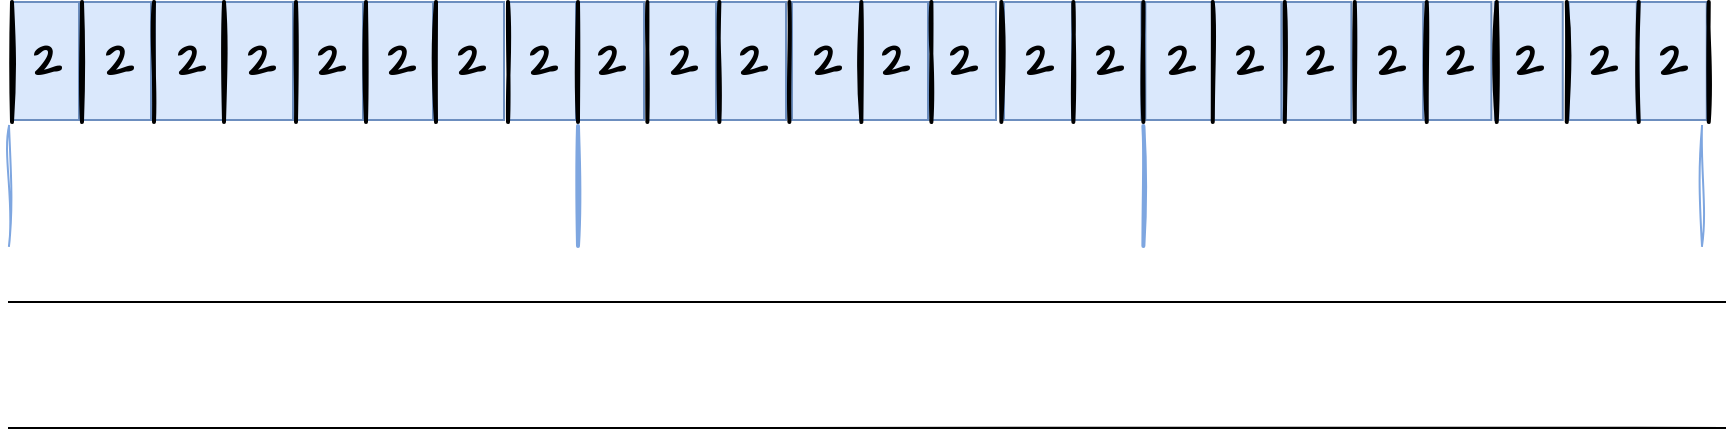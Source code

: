 <mxfile version="20.6.0" type="github">
  <diagram id="3DfTSbF7fZH39TVP_mid" name="第 1 页">
    <mxGraphModel dx="1422" dy="786" grid="1" gridSize="10" guides="1" tooltips="1" connect="1" arrows="1" fold="1" page="1" pageScale="1" pageWidth="827" pageHeight="1169" math="0" shadow="0">
      <root>
        <mxCell id="0" />
        <mxCell id="1" parent="0" />
        <mxCell id="GtMvOBlIkOX2U-mXo-LI-204" value="2" style="text;strokeColor=#6c8ebf;fillColor=#dae8fc;html=1;fontSize=24;fontStyle=1;verticalAlign=middle;align=center;sketch=0;hachureGap=4;jiggle=2;fontFamily=Architects Daughter;fontSource=https%3A%2F%2Ffonts.googleapis.com%2Fcss%3Ffamily%3DArchitects%2BDaughter;" vertex="1" parent="1">
          <mxGeometry x="785.69" y="430" width="34" height="59" as="geometry" />
        </mxCell>
        <mxCell id="GtMvOBlIkOX2U-mXo-LI-205" value="2" style="text;strokeColor=#6c8ebf;fillColor=#dae8fc;html=1;fontSize=24;fontStyle=1;verticalAlign=middle;align=center;sketch=0;hachureGap=4;jiggle=2;fontFamily=Architects Daughter;fontSource=https%3A%2F%2Ffonts.googleapis.com%2Fcss%3Ffamily%3DArchitects%2BDaughter;" vertex="1" parent="1">
          <mxGeometry x="820.69" y="430" width="34" height="59" as="geometry" />
        </mxCell>
        <mxCell id="GtMvOBlIkOX2U-mXo-LI-206" value="2" style="text;strokeColor=#6c8ebf;fillColor=#dae8fc;html=1;fontSize=24;fontStyle=1;verticalAlign=middle;align=center;sketch=0;hachureGap=4;jiggle=2;fontFamily=Architects Daughter;fontSource=https%3A%2F%2Ffonts.googleapis.com%2Fcss%3Ffamily%3DArchitects%2BDaughter;" vertex="1" parent="1">
          <mxGeometry x="856.69" y="430" width="34" height="59" as="geometry" />
        </mxCell>
        <mxCell id="GtMvOBlIkOX2U-mXo-LI-207" value="2" style="text;strokeColor=#6c8ebf;fillColor=#dae8fc;html=1;fontSize=24;fontStyle=1;verticalAlign=middle;align=center;sketch=0;hachureGap=4;jiggle=2;fontFamily=Architects Daughter;fontSource=https%3A%2F%2Ffonts.googleapis.com%2Fcss%3Ffamily%3DArchitects%2BDaughter;" vertex="1" parent="1">
          <mxGeometry x="890.69" y="430" width="34" height="59" as="geometry" />
        </mxCell>
        <mxCell id="GtMvOBlIkOX2U-mXo-LI-208" value="2" style="text;strokeColor=#6c8ebf;fillColor=#dae8fc;html=1;fontSize=24;fontStyle=1;verticalAlign=middle;align=center;sketch=0;hachureGap=4;jiggle=2;fontFamily=Architects Daughter;fontSource=https%3A%2F%2Ffonts.googleapis.com%2Fcss%3Ffamily%3DArchitects%2BDaughter;" vertex="1" parent="1">
          <mxGeometry x="926.38" y="430" width="34" height="59" as="geometry" />
        </mxCell>
        <mxCell id="GtMvOBlIkOX2U-mXo-LI-209" value="2" style="text;strokeColor=#6c8ebf;fillColor=#dae8fc;html=1;fontSize=24;fontStyle=1;verticalAlign=middle;align=center;sketch=0;hachureGap=4;jiggle=2;fontFamily=Architects Daughter;fontSource=https%3A%2F%2Ffonts.googleapis.com%2Fcss%3Ffamily%3DArchitects%2BDaughter;" vertex="1" parent="1">
          <mxGeometry x="963.38" y="430" width="34" height="59" as="geometry" />
        </mxCell>
        <mxCell id="GtMvOBlIkOX2U-mXo-LI-210" value="2" style="text;strokeColor=#6c8ebf;fillColor=#dae8fc;html=1;fontSize=24;fontStyle=1;verticalAlign=middle;align=center;sketch=0;hachureGap=4;jiggle=2;fontFamily=Architects Daughter;fontSource=https%3A%2F%2Ffonts.googleapis.com%2Fcss%3Ffamily%3DArchitects%2BDaughter;" vertex="1" parent="1">
          <mxGeometry x="998.38" y="430" width="34" height="59" as="geometry" />
        </mxCell>
        <mxCell id="GtMvOBlIkOX2U-mXo-LI-203" value="2" style="text;strokeColor=#6c8ebf;fillColor=#dae8fc;html=1;fontSize=24;fontStyle=1;verticalAlign=middle;align=center;sketch=0;hachureGap=4;jiggle=2;fontFamily=Architects Daughter;fontSource=https%3A%2F%2Ffonts.googleapis.com%2Fcss%3Ffamily%3DArchitects%2BDaughter;" vertex="1" parent="1">
          <mxGeometry x="751.69" y="430" width="34" height="59" as="geometry" />
        </mxCell>
        <mxCell id="GtMvOBlIkOX2U-mXo-LI-202" value="2" style="text;strokeColor=#6c8ebf;fillColor=#dae8fc;html=1;fontSize=24;fontStyle=1;verticalAlign=middle;align=center;sketch=0;hachureGap=4;jiggle=2;fontFamily=Architects Daughter;fontSource=https%3A%2F%2Ffonts.googleapis.com%2Fcss%3Ffamily%3DArchitects%2BDaughter;" vertex="1" parent="1">
          <mxGeometry x="715.69" y="430" width="34" height="59" as="geometry" />
        </mxCell>
        <mxCell id="GtMvOBlIkOX2U-mXo-LI-201" value="2" style="text;strokeColor=#6c8ebf;fillColor=#dae8fc;html=1;fontSize=24;fontStyle=1;verticalAlign=middle;align=center;sketch=0;hachureGap=4;jiggle=2;fontFamily=Architects Daughter;fontSource=https%3A%2F%2Ffonts.googleapis.com%2Fcss%3Ffamily%3DArchitects%2BDaughter;" vertex="1" parent="1">
          <mxGeometry x="681" y="430" width="34" height="59" as="geometry" />
        </mxCell>
        <mxCell id="GtMvOBlIkOX2U-mXo-LI-200" value="2" style="text;strokeColor=#6c8ebf;fillColor=#dae8fc;html=1;fontSize=24;fontStyle=1;verticalAlign=middle;align=center;sketch=0;hachureGap=4;jiggle=2;fontFamily=Architects Daughter;fontSource=https%3A%2F%2Ffonts.googleapis.com%2Fcss%3Ffamily%3DArchitects%2BDaughter;" vertex="1" parent="1">
          <mxGeometry x="643" y="430" width="34" height="59" as="geometry" />
        </mxCell>
        <mxCell id="GtMvOBlIkOX2U-mXo-LI-199" value="2" style="text;strokeColor=#6c8ebf;fillColor=#dae8fc;html=1;fontSize=24;fontStyle=1;verticalAlign=middle;align=center;sketch=0;hachureGap=4;jiggle=2;fontFamily=Architects Daughter;fontSource=https%3A%2F%2Ffonts.googleapis.com%2Fcss%3Ffamily%3DArchitects%2BDaughter;" vertex="1" parent="1">
          <mxGeometry x="609" y="430" width="34" height="59" as="geometry" />
        </mxCell>
        <mxCell id="GtMvOBlIkOX2U-mXo-LI-197" value="2" style="text;strokeColor=#6c8ebf;fillColor=#dae8fc;html=1;fontSize=24;fontStyle=1;verticalAlign=middle;align=center;sketch=0;hachureGap=4;jiggle=2;fontFamily=Architects Daughter;fontSource=https%3A%2F%2Ffonts.googleapis.com%2Fcss%3Ffamily%3DArchitects%2BDaughter;" vertex="1" parent="1">
          <mxGeometry x="538" y="430" width="34" height="59" as="geometry" />
        </mxCell>
        <mxCell id="GtMvOBlIkOX2U-mXo-LI-198" value="2" style="text;strokeColor=#6c8ebf;fillColor=#dae8fc;html=1;fontSize=24;fontStyle=1;verticalAlign=middle;align=center;sketch=0;hachureGap=4;jiggle=2;fontFamily=Architects Daughter;fontSource=https%3A%2F%2Ffonts.googleapis.com%2Fcss%3Ffamily%3DArchitects%2BDaughter;" vertex="1" parent="1">
          <mxGeometry x="575" y="430" width="34" height="59" as="geometry" />
        </mxCell>
        <mxCell id="GtMvOBlIkOX2U-mXo-LI-196" value="2" style="text;strokeColor=#6c8ebf;fillColor=#dae8fc;html=1;fontSize=24;fontStyle=1;verticalAlign=middle;align=center;sketch=0;hachureGap=4;jiggle=2;fontFamily=Architects Daughter;fontSource=https%3A%2F%2Ffonts.googleapis.com%2Fcss%3Ffamily%3DArchitects%2BDaughter;" vertex="1" parent="1">
          <mxGeometry x="503" y="430" width="34" height="59" as="geometry" />
        </mxCell>
        <mxCell id="GtMvOBlIkOX2U-mXo-LI-195" value="2" style="text;strokeColor=#6c8ebf;fillColor=#dae8fc;html=1;fontSize=24;fontStyle=1;verticalAlign=middle;align=center;sketch=0;hachureGap=4;jiggle=2;fontFamily=Architects Daughter;fontSource=https%3A%2F%2Ffonts.googleapis.com%2Fcss%3Ffamily%3DArchitects%2BDaughter;" vertex="1" parent="1">
          <mxGeometry x="467" y="430" width="34" height="59" as="geometry" />
        </mxCell>
        <mxCell id="GtMvOBlIkOX2U-mXo-LI-194" value="2" style="text;strokeColor=#6c8ebf;fillColor=#dae8fc;html=1;fontSize=24;fontStyle=1;verticalAlign=middle;align=center;sketch=0;hachureGap=4;jiggle=2;fontFamily=Architects Daughter;fontSource=https%3A%2F%2Ffonts.googleapis.com%2Fcss%3Ffamily%3DArchitects%2BDaughter;" vertex="1" parent="1">
          <mxGeometry x="433" y="430" width="34" height="59" as="geometry" />
        </mxCell>
        <mxCell id="GtMvOBlIkOX2U-mXo-LI-193" value="2" style="text;strokeColor=#6c8ebf;fillColor=#dae8fc;html=1;fontSize=24;fontStyle=1;verticalAlign=middle;align=center;sketch=0;hachureGap=4;jiggle=2;fontFamily=Architects Daughter;fontSource=https%3A%2F%2Ffonts.googleapis.com%2Fcss%3Ffamily%3DArchitects%2BDaughter;" vertex="1" parent="1">
          <mxGeometry x="397" y="430" width="34" height="59" as="geometry" />
        </mxCell>
        <mxCell id="GtMvOBlIkOX2U-mXo-LI-192" value="2" style="text;strokeColor=#6c8ebf;fillColor=#dae8fc;html=1;fontSize=24;fontStyle=1;verticalAlign=middle;align=center;sketch=0;hachureGap=4;jiggle=2;fontFamily=Architects Daughter;fontSource=https%3A%2F%2Ffonts.googleapis.com%2Fcss%3Ffamily%3DArchitects%2BDaughter;" vertex="1" parent="1">
          <mxGeometry x="361.5" y="430" width="34" height="59" as="geometry" />
        </mxCell>
        <mxCell id="GtMvOBlIkOX2U-mXo-LI-191" value="2" style="text;strokeColor=#6c8ebf;fillColor=#dae8fc;html=1;fontSize=24;fontStyle=1;verticalAlign=middle;align=center;sketch=0;hachureGap=4;jiggle=2;fontFamily=Architects Daughter;fontSource=https%3A%2F%2Ffonts.googleapis.com%2Fcss%3Ffamily%3DArchitects%2BDaughter;" vertex="1" parent="1">
          <mxGeometry x="326.5" y="430" width="34" height="59" as="geometry" />
        </mxCell>
        <mxCell id="GtMvOBlIkOX2U-mXo-LI-190" value="2" style="text;strokeColor=#6c8ebf;fillColor=#dae8fc;html=1;fontSize=24;fontStyle=1;verticalAlign=middle;align=center;sketch=0;hachureGap=4;jiggle=2;fontFamily=Architects Daughter;fontSource=https%3A%2F%2Ffonts.googleapis.com%2Fcss%3Ffamily%3DArchitects%2BDaughter;" vertex="1" parent="1">
          <mxGeometry x="291.5" y="430" width="34" height="59" as="geometry" />
        </mxCell>
        <mxCell id="GtMvOBlIkOX2U-mXo-LI-188" value="2" style="text;strokeColor=#6c8ebf;fillColor=#dae8fc;html=1;fontSize=24;fontStyle=1;verticalAlign=middle;align=center;sketch=0;hachureGap=4;jiggle=2;fontFamily=Architects Daughter;fontSource=https%3A%2F%2Ffonts.googleapis.com%2Fcss%3Ffamily%3DArchitects%2BDaughter;" vertex="1" parent="1">
          <mxGeometry x="256.5" y="430" width="34" height="59" as="geometry" />
        </mxCell>
        <mxCell id="GtMvOBlIkOX2U-mXo-LI-186" value="2" style="text;strokeColor=#6c8ebf;fillColor=#dae8fc;html=1;fontSize=24;fontStyle=1;verticalAlign=middle;align=center;sketch=0;hachureGap=4;jiggle=2;fontFamily=Architects Daughter;fontSource=https%3A%2F%2Ffonts.googleapis.com%2Fcss%3Ffamily%3DArchitects%2BDaughter;" vertex="1" parent="1">
          <mxGeometry x="220.5" y="430" width="34" height="59" as="geometry" />
        </mxCell>
        <mxCell id="GtMvOBlIkOX2U-mXo-LI-182" value="2" style="text;strokeColor=#6c8ebf;fillColor=#dae8fc;html=1;fontSize=24;fontStyle=1;verticalAlign=middle;align=center;sketch=0;hachureGap=4;jiggle=2;fontFamily=Architects Daughter;fontSource=https%3A%2F%2Ffonts.googleapis.com%2Fcss%3Ffamily%3DArchitects%2BDaughter;" vertex="1" parent="1">
          <mxGeometry x="184.5" y="430" width="34" height="59" as="geometry" />
        </mxCell>
        <mxCell id="GtMvOBlIkOX2U-mXo-LI-16" value="" style="shape=partialRectangle;whiteSpace=wrap;html=1;left=0;right=0;fillColor=none;sketch=1;rounded=0;" vertex="1" parent="1">
          <mxGeometry x="183.5" y="580" width="858" height="63" as="geometry" />
        </mxCell>
        <mxCell id="GtMvOBlIkOX2U-mXo-LI-4" value="" style="line;strokeWidth=2;direction=south;html=1;sketch=1;rounded=0;" vertex="1" parent="1">
          <mxGeometry x="180" y="430" width="10" height="60" as="geometry" />
        </mxCell>
        <mxCell id="GtMvOBlIkOX2U-mXo-LI-33" value="" style="line;strokeWidth=2;direction=south;html=1;sketch=1;rounded=0;" vertex="1" parent="1">
          <mxGeometry x="215" y="430" width="10" height="60" as="geometry" />
        </mxCell>
        <mxCell id="GtMvOBlIkOX2U-mXo-LI-34" value="" style="line;strokeWidth=2;direction=south;html=1;sketch=1;rounded=0;" vertex="1" parent="1">
          <mxGeometry x="392" y="430" width="10" height="60" as="geometry" />
        </mxCell>
        <mxCell id="GtMvOBlIkOX2U-mXo-LI-35" value="" style="line;strokeWidth=2;direction=south;html=1;sketch=1;rounded=0;" vertex="1" parent="1">
          <mxGeometry x="357" y="430" width="10" height="60" as="geometry" />
        </mxCell>
        <mxCell id="GtMvOBlIkOX2U-mXo-LI-36" value="" style="line;strokeWidth=2;direction=south;html=1;sketch=1;rounded=0;" vertex="1" parent="1">
          <mxGeometry x="322" y="430" width="10" height="60" as="geometry" />
        </mxCell>
        <mxCell id="GtMvOBlIkOX2U-mXo-LI-37" value="" style="line;strokeWidth=2;direction=south;html=1;sketch=1;rounded=0;" vertex="1" parent="1">
          <mxGeometry x="286" y="430" width="10" height="60" as="geometry" />
        </mxCell>
        <mxCell id="GtMvOBlIkOX2U-mXo-LI-38" value="" style="line;strokeWidth=2;direction=south;html=1;sketch=1;rounded=0;" vertex="1" parent="1">
          <mxGeometry x="251" y="430" width="10" height="60" as="geometry" />
        </mxCell>
        <mxCell id="GtMvOBlIkOX2U-mXo-LI-39" value="" style="line;strokeWidth=2;direction=south;html=1;sketch=1;rounded=0;" vertex="1" parent="1">
          <mxGeometry x="463" y="430" width="10" height="60" as="geometry" />
        </mxCell>
        <mxCell id="GtMvOBlIkOX2U-mXo-LI-43" value="" style="line;strokeWidth=2;direction=south;html=1;sketch=1;rounded=0;" vertex="1" parent="1">
          <mxGeometry x="428" y="430" width="10" height="60" as="geometry" />
        </mxCell>
        <mxCell id="GtMvOBlIkOX2U-mXo-LI-145" value="" style="line;strokeWidth=2;direction=south;html=1;sketch=1;rounded=0;" vertex="1" parent="1">
          <mxGeometry x="497.69" y="430" width="10" height="60" as="geometry" />
        </mxCell>
        <mxCell id="GtMvOBlIkOX2U-mXo-LI-146" value="" style="line;strokeWidth=2;direction=south;html=1;sketch=1;rounded=0;" vertex="1" parent="1">
          <mxGeometry x="674.69" y="430" width="10" height="60" as="geometry" />
        </mxCell>
        <mxCell id="GtMvOBlIkOX2U-mXo-LI-147" value="" style="line;strokeWidth=2;direction=south;html=1;sketch=1;rounded=0;" vertex="1" parent="1">
          <mxGeometry x="639.69" y="430" width="10" height="60" as="geometry" />
        </mxCell>
        <mxCell id="GtMvOBlIkOX2U-mXo-LI-148" value="" style="line;strokeWidth=2;direction=south;html=1;sketch=1;rounded=0;" vertex="1" parent="1">
          <mxGeometry x="604.69" y="430" width="10" height="60" as="geometry" />
        </mxCell>
        <mxCell id="GtMvOBlIkOX2U-mXo-LI-149" value="" style="line;strokeWidth=2;direction=south;html=1;sketch=1;rounded=0;" vertex="1" parent="1">
          <mxGeometry x="568.69" y="430" width="10" height="60" as="geometry" />
        </mxCell>
        <mxCell id="GtMvOBlIkOX2U-mXo-LI-150" value="" style="line;strokeWidth=2;direction=south;html=1;sketch=1;rounded=0;" vertex="1" parent="1">
          <mxGeometry x="533.69" y="430" width="10" height="60" as="geometry" />
        </mxCell>
        <mxCell id="GtMvOBlIkOX2U-mXo-LI-151" value="" style="line;strokeWidth=2;direction=south;html=1;sketch=1;rounded=0;" vertex="1" parent="1">
          <mxGeometry x="745.69" y="430" width="10" height="60" as="geometry" />
        </mxCell>
        <mxCell id="GtMvOBlIkOX2U-mXo-LI-152" value="" style="line;strokeWidth=2;direction=south;html=1;sketch=1;rounded=0;" vertex="1" parent="1">
          <mxGeometry x="710.69" y="430" width="10" height="60" as="geometry" />
        </mxCell>
        <mxCell id="GtMvOBlIkOX2U-mXo-LI-161" value="" style="line;strokeWidth=2;direction=south;html=1;sketch=1;rounded=0;" vertex="1" parent="1">
          <mxGeometry x="780.38" y="430" width="10" height="60" as="geometry" />
        </mxCell>
        <mxCell id="GtMvOBlIkOX2U-mXo-LI-162" value="" style="line;strokeWidth=2;direction=south;html=1;sketch=1;rounded=0;" vertex="1" parent="1">
          <mxGeometry x="957.38" y="430" width="10" height="60" as="geometry" />
        </mxCell>
        <mxCell id="GtMvOBlIkOX2U-mXo-LI-163" value="" style="line;strokeWidth=2;direction=south;html=1;sketch=1;rounded=0;" vertex="1" parent="1">
          <mxGeometry x="922.38" y="430" width="10" height="60" as="geometry" />
        </mxCell>
        <mxCell id="GtMvOBlIkOX2U-mXo-LI-164" value="" style="line;strokeWidth=2;direction=south;html=1;sketch=1;rounded=0;" vertex="1" parent="1">
          <mxGeometry x="887.38" y="430" width="10" height="60" as="geometry" />
        </mxCell>
        <mxCell id="GtMvOBlIkOX2U-mXo-LI-165" value="" style="line;strokeWidth=2;direction=south;html=1;sketch=1;rounded=0;" vertex="1" parent="1">
          <mxGeometry x="851.38" y="430" width="10" height="60" as="geometry" />
        </mxCell>
        <mxCell id="GtMvOBlIkOX2U-mXo-LI-166" value="" style="line;strokeWidth=2;direction=south;html=1;sketch=1;rounded=0;" vertex="1" parent="1">
          <mxGeometry x="816.38" y="430" width="10" height="60" as="geometry" />
        </mxCell>
        <mxCell id="GtMvOBlIkOX2U-mXo-LI-167" value="" style="line;strokeWidth=2;direction=south;html=1;sketch=1;rounded=0;" vertex="1" parent="1">
          <mxGeometry x="1028.38" y="430" width="10" height="60" as="geometry" />
        </mxCell>
        <mxCell id="GtMvOBlIkOX2U-mXo-LI-168" value="" style="line;strokeWidth=2;direction=south;html=1;sketch=1;rounded=0;" vertex="1" parent="1">
          <mxGeometry x="993.38" y="430" width="10" height="60" as="geometry" />
        </mxCell>
        <mxCell id="GtMvOBlIkOX2U-mXo-LI-170" value="" style="shape=partialRectangle;whiteSpace=wrap;html=1;bottom=0;top=0;fillColor=none;sketch=1;hachureGap=4;jiggle=2;fontFamily=Architects Daughter;fontSource=https%3A%2F%2Ffonts.googleapis.com%2Fcss%3Ffamily%3DArchitects%2BDaughter;fontSize=20;strokeColor=#7EA6E0;" vertex="1" parent="1">
          <mxGeometry x="183.5" y="491.99" width="846.5" height="60" as="geometry" />
        </mxCell>
        <mxCell id="GtMvOBlIkOX2U-mXo-LI-175" value="" style="line;strokeWidth=2;direction=south;html=1;sketch=1;rounded=0;strokeColor=#7EA6E0;" vertex="1" parent="1">
          <mxGeometry x="463" y="491.99" width="10" height="60" as="geometry" />
        </mxCell>
        <mxCell id="GtMvOBlIkOX2U-mXo-LI-179" value="" style="line;strokeWidth=2;direction=south;html=1;sketch=1;rounded=0;strokeColor=#7EA6E0;" vertex="1" parent="1">
          <mxGeometry x="745.69" y="491.99" width="10" height="60" as="geometry" />
        </mxCell>
      </root>
    </mxGraphModel>
  </diagram>
</mxfile>
